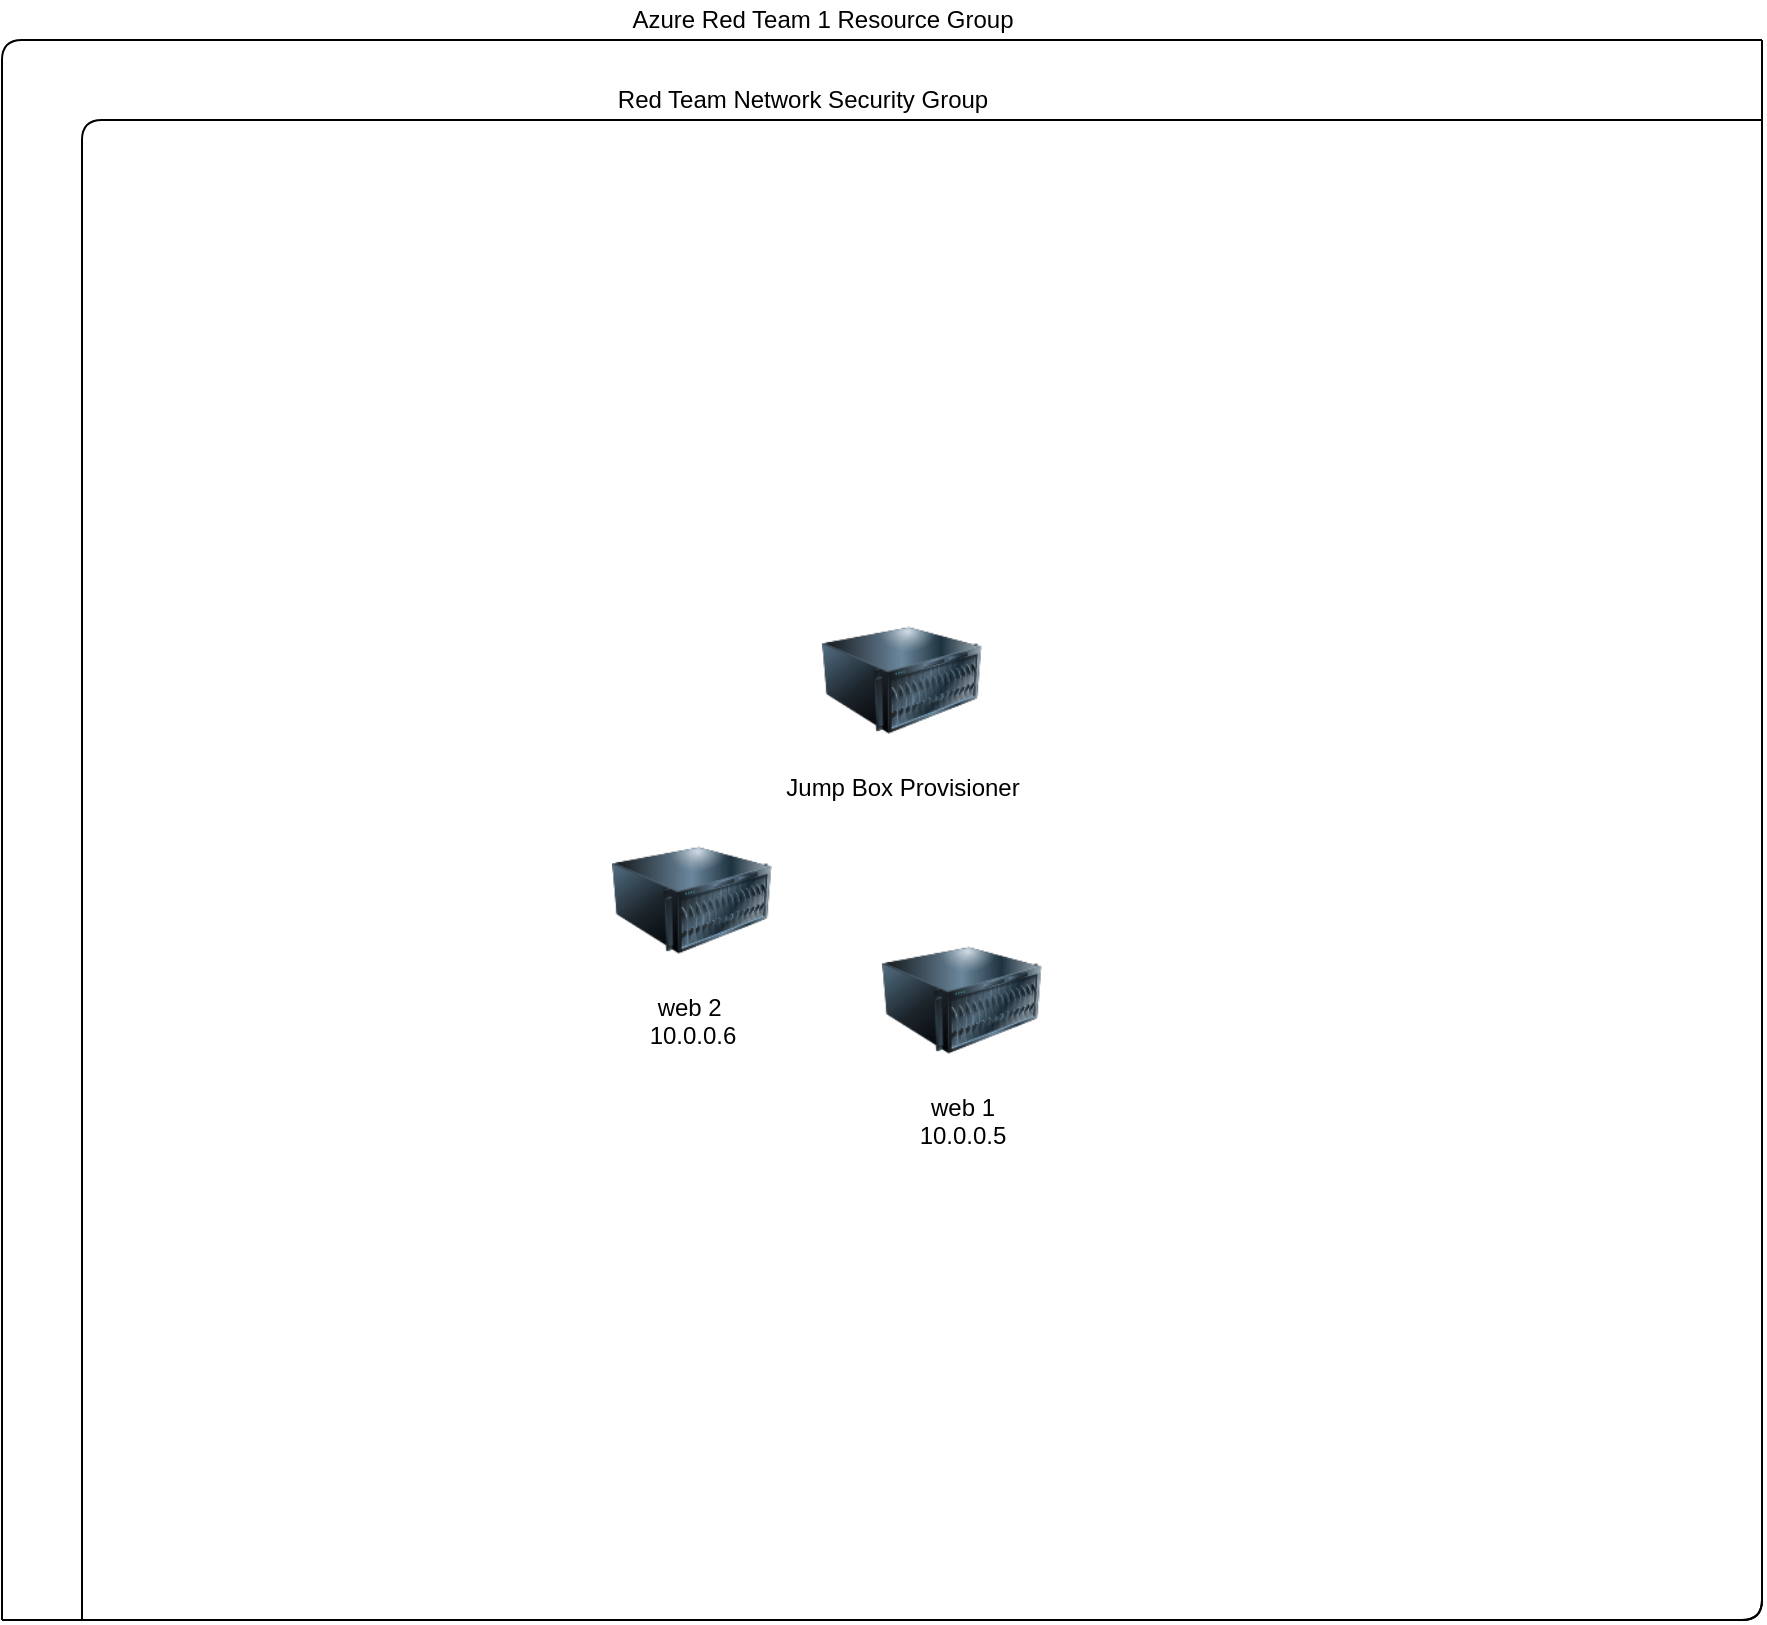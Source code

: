 <mxfile version="14.4.7" type="github">
  <diagram id="kXtA79PJ7VIiJS8XXpkL" name="Page-1">
    <mxGraphModel dx="1137" dy="681" grid="1" gridSize="10" guides="1" tooltips="1" connect="1" arrows="1" fold="1" page="1" pageScale="1" pageWidth="1100" pageHeight="850" math="0" shadow="0">
      <root>
        <mxCell id="0" />
        <mxCell id="1" parent="0" />
        <mxCell id="CHunsl2OKNnLCoyjki6x-1" value="Jump Box Provisioner" style="image;html=1;image=img/lib/clip_art/computers/Server_128x128.png" vertex="1" parent="1">
          <mxGeometry x="570" y="320" width="80" height="80" as="geometry" />
        </mxCell>
        <mxCell id="CHunsl2OKNnLCoyjki6x-2" value="web 2&amp;nbsp;&lt;br&gt;10.0.0.6" style="image;html=1;image=img/lib/clip_art/computers/Server_128x128.png" vertex="1" parent="1">
          <mxGeometry x="465" y="430" width="80" height="80" as="geometry" />
        </mxCell>
        <mxCell id="CHunsl2OKNnLCoyjki6x-3" value="web 1&lt;br&gt;10.0.0.5" style="image;html=1;image=img/lib/clip_art/computers/Server_128x128.png" vertex="1" parent="1">
          <mxGeometry x="600" y="480" width="80" height="80" as="geometry" />
        </mxCell>
        <mxCell id="CHunsl2OKNnLCoyjki6x-6" value="" style="endArrow=none;html=1;" edge="1" parent="1">
          <mxGeometry width="50" height="50" relative="1" as="geometry">
            <mxPoint x="160" y="830" as="sourcePoint" />
            <mxPoint x="1040" y="40" as="targetPoint" />
            <Array as="points">
              <mxPoint x="160" y="40" />
            </Array>
          </mxGeometry>
        </mxCell>
        <mxCell id="CHunsl2OKNnLCoyjki6x-7" value="" style="endArrow=none;html=1;" edge="1" parent="1">
          <mxGeometry width="50" height="50" relative="1" as="geometry">
            <mxPoint x="160" y="830" as="sourcePoint" />
            <mxPoint x="1040" y="40" as="targetPoint" />
            <Array as="points">
              <mxPoint x="1040" y="830" />
            </Array>
          </mxGeometry>
        </mxCell>
        <mxCell id="CHunsl2OKNnLCoyjki6x-9" value="Azure Red Team 1 Resource Group" style="text;html=1;align=center;verticalAlign=middle;resizable=0;points=[];autosize=1;" vertex="1" parent="1">
          <mxGeometry x="465" y="20" width="210" height="20" as="geometry" />
        </mxCell>
        <mxCell id="CHunsl2OKNnLCoyjki6x-11" value="" style="endArrow=none;html=1;" edge="1" parent="1">
          <mxGeometry width="50" height="50" relative="1" as="geometry">
            <mxPoint x="200" y="830" as="sourcePoint" />
            <mxPoint x="1040" y="80" as="targetPoint" />
            <Array as="points">
              <mxPoint x="200" y="80" />
            </Array>
          </mxGeometry>
        </mxCell>
        <mxCell id="CHunsl2OKNnLCoyjki6x-12" value="" style="endArrow=none;html=1;" edge="1" parent="1">
          <mxGeometry width="50" height="50" relative="1" as="geometry">
            <mxPoint x="210" y="830" as="sourcePoint" />
            <mxPoint x="1040" y="90" as="targetPoint" />
            <Array as="points">
              <mxPoint x="1040" y="830" />
            </Array>
          </mxGeometry>
        </mxCell>
        <mxCell id="CHunsl2OKNnLCoyjki6x-13" value="Red Team Network Security Group" style="text;html=1;align=center;verticalAlign=middle;resizable=0;points=[];autosize=1;" vertex="1" parent="1">
          <mxGeometry x="460" y="60" width="200" height="20" as="geometry" />
        </mxCell>
      </root>
    </mxGraphModel>
  </diagram>
</mxfile>
